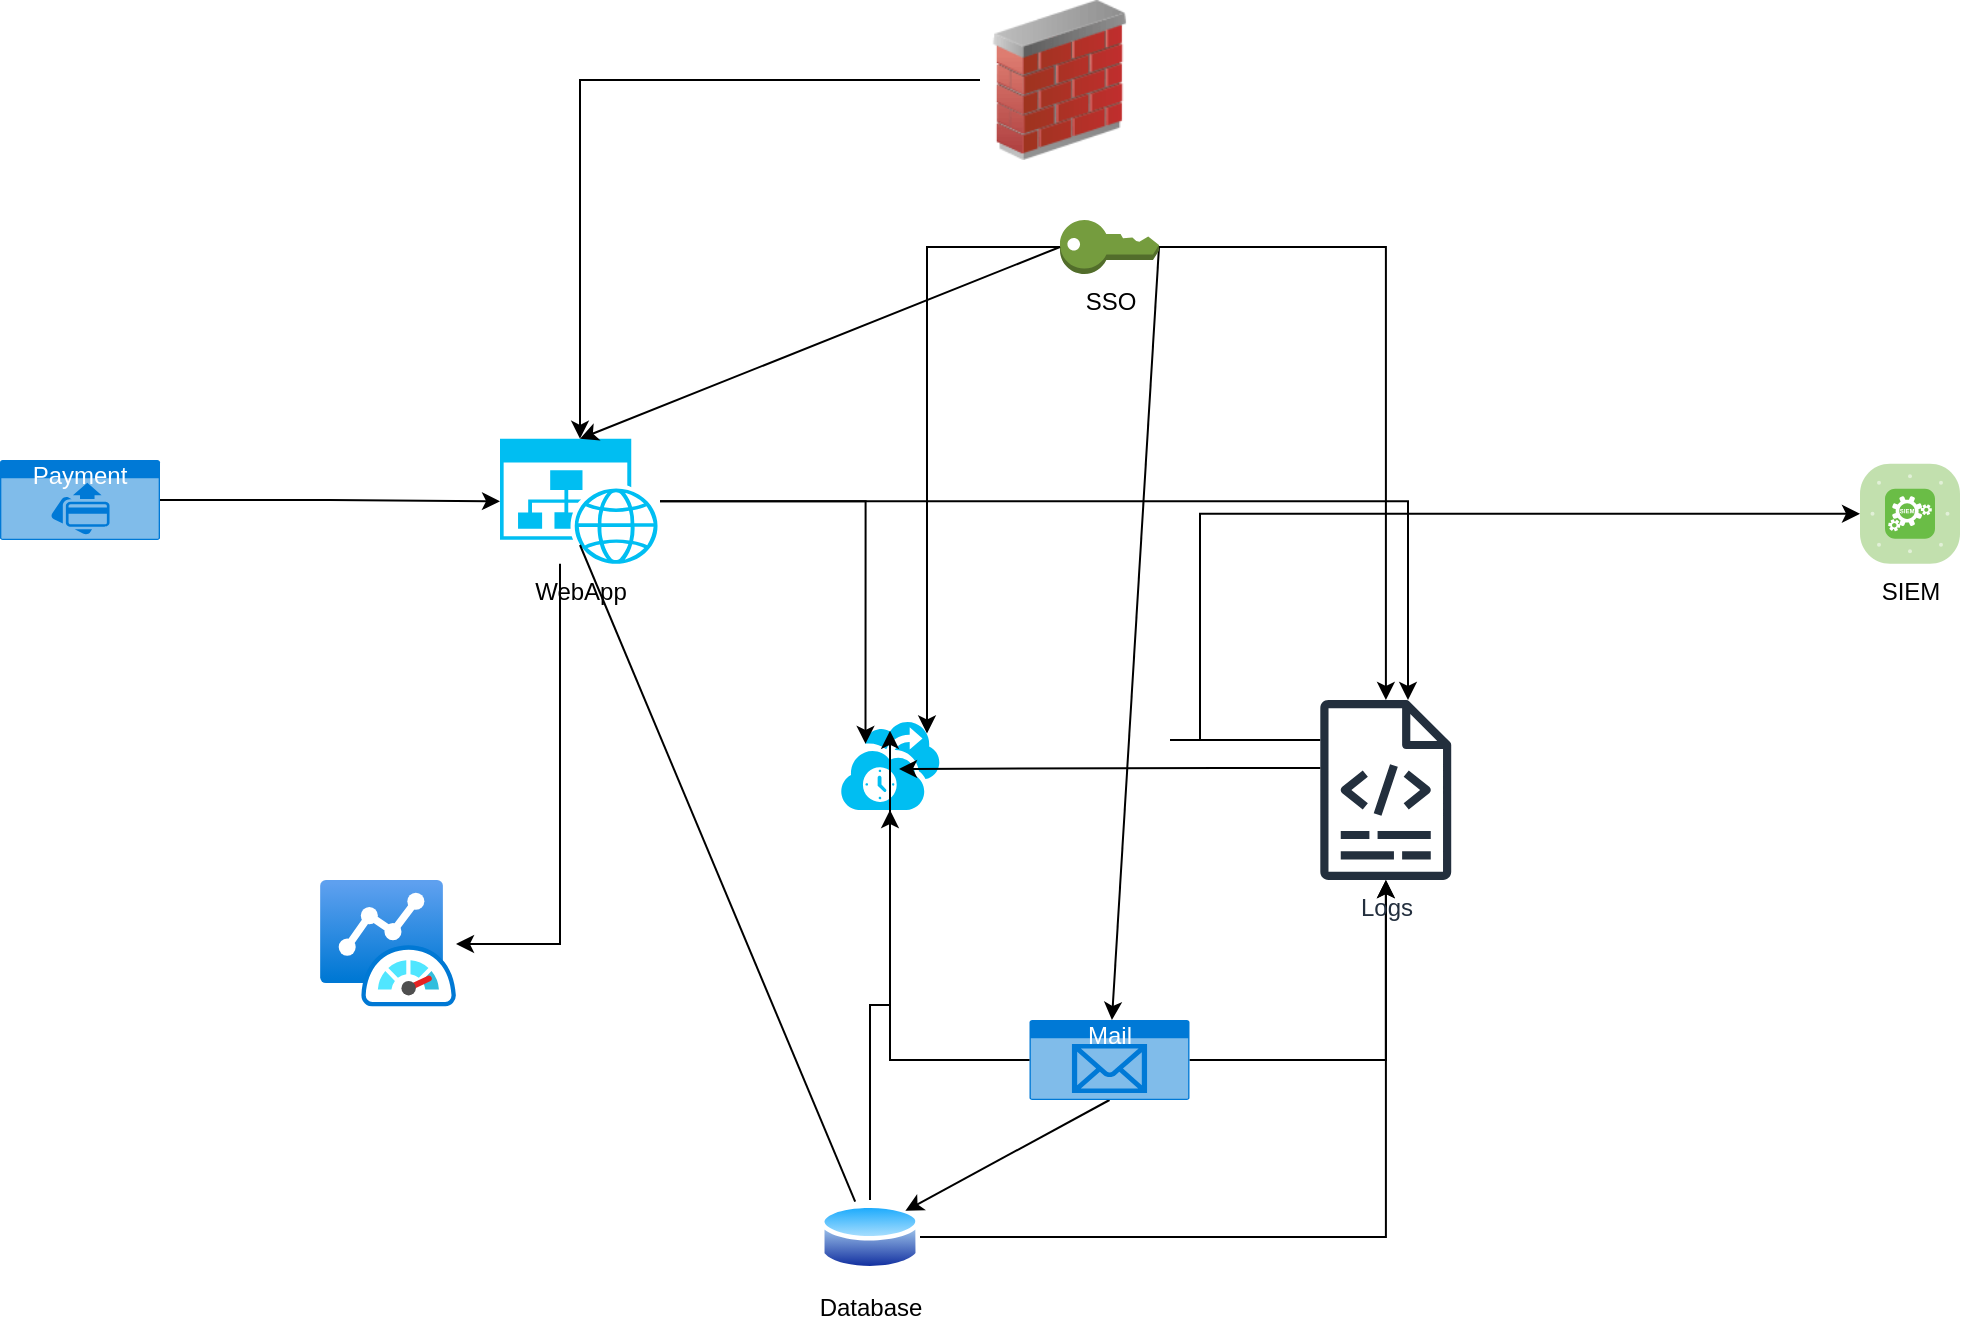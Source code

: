 <mxfile version="26.1.1">
  <diagram id="l8hXMBHkgcEJcSW0mbfh" name="Page-1">
    <mxGraphModel dx="2603" dy="1613" grid="1" gridSize="10" guides="1" tooltips="1" connect="1" arrows="1" fold="1" page="1" pageScale="1" pageWidth="1169" pageHeight="827" math="0" shadow="0">
      <root>
        <mxCell id="0" />
        <mxCell id="1" parent="0" />
        <mxCell id="q2HG8QPu7T1CwL4W8OTE-12" style="edgeStyle=orthogonalEdgeStyle;rounded=0;orthogonalLoop=1;jettySize=auto;html=1;" edge="1" parent="1" source="v_zZV-oKxVdYTd-pvLKk-2" target="q2HG8QPu7T1CwL4W8OTE-8">
          <mxGeometry relative="1" as="geometry">
            <Array as="points">
              <mxPoint x="334" y="181" />
            </Array>
          </mxGeometry>
        </mxCell>
        <mxCell id="q2HG8QPu7T1CwL4W8OTE-24" style="edgeStyle=orthogonalEdgeStyle;rounded=0;orthogonalLoop=1;jettySize=auto;html=1;" edge="1" parent="1" source="v_zZV-oKxVdYTd-pvLKk-2" target="q2HG8QPu7T1CwL4W8OTE-6">
          <mxGeometry relative="1" as="geometry">
            <Array as="points">
              <mxPoint x="-90" y="402" />
            </Array>
          </mxGeometry>
        </mxCell>
        <mxCell id="v_zZV-oKxVdYTd-pvLKk-2" value="WebApp" style="verticalLabelPosition=bottom;html=1;verticalAlign=top;align=center;strokeColor=none;fillColor=#00BEF2;shape=mxgraph.azure.website_generic;pointerEvents=1;" parent="1" vertex="1">
          <mxGeometry x="-120" y="149.38" width="80" height="62.5" as="geometry" />
        </mxCell>
        <mxCell id="v_zZV-oKxVdYTd-pvLKk-4" style="rounded=0;orthogonalLoop=1;jettySize=auto;html=1;exitX=0.5;exitY=0.85;exitDx=0;exitDy=0;exitPerimeter=0;endArrow=none;startFill=0;" parent="1" source="v_zZV-oKxVdYTd-pvLKk-2" target="v_zZV-oKxVdYTd-pvLKk-5" edge="1">
          <mxGeometry relative="1" as="geometry">
            <mxPoint x="260" y="279" as="targetPoint" />
          </mxGeometry>
        </mxCell>
        <mxCell id="q2HG8QPu7T1CwL4W8OTE-11" style="edgeStyle=orthogonalEdgeStyle;rounded=0;orthogonalLoop=1;jettySize=auto;html=1;" edge="1" parent="1" source="v_zZV-oKxVdYTd-pvLKk-5" target="q2HG8QPu7T1CwL4W8OTE-8">
          <mxGeometry relative="1" as="geometry" />
        </mxCell>
        <mxCell id="v_zZV-oKxVdYTd-pvLKk-5" value="Database" style="image;aspect=fixed;perimeter=ellipsePerimeter;html=1;align=center;shadow=0;dashed=0;spacingTop=3;image=img/lib/active_directory/database.svg;" parent="1" vertex="1">
          <mxGeometry x="40" y="530" width="50" height="37" as="geometry" />
        </mxCell>
        <mxCell id="v_zZV-oKxVdYTd-pvLKk-7" style="edgeStyle=none;rounded=0;orthogonalLoop=1;jettySize=auto;html=1;exitX=0.5;exitY=1;exitDx=0;exitDy=0;exitPerimeter=0;entryX=1;entryY=0;entryDx=0;entryDy=0;" parent="1" source="v_zZV-oKxVdYTd-pvLKk-6" target="v_zZV-oKxVdYTd-pvLKk-5" edge="1">
          <mxGeometry relative="1" as="geometry" />
        </mxCell>
        <mxCell id="q2HG8QPu7T1CwL4W8OTE-9" style="edgeStyle=orthogonalEdgeStyle;rounded=0;orthogonalLoop=1;jettySize=auto;html=1;" edge="1" parent="1" source="v_zZV-oKxVdYTd-pvLKk-6" target="q2HG8QPu7T1CwL4W8OTE-8">
          <mxGeometry relative="1" as="geometry" />
        </mxCell>
        <mxCell id="v_zZV-oKxVdYTd-pvLKk-6" value="Mail" style="html=1;whiteSpace=wrap;strokeColor=none;fillColor=#0079D6;labelPosition=center;verticalLabelPosition=middle;verticalAlign=top;align=center;fontSize=12;outlineConnect=0;spacingTop=-6;fontColor=#FFFFFF;sketch=0;shape=mxgraph.sitemap.mail;" parent="1" vertex="1">
          <mxGeometry x="144.75" y="440" width="80" height="40" as="geometry" />
        </mxCell>
        <mxCell id="v_zZV-oKxVdYTd-pvLKk-9" style="edgeStyle=none;rounded=0;orthogonalLoop=1;jettySize=auto;html=1;exitX=1;exitY=0.5;exitDx=0;exitDy=0;exitPerimeter=0;" parent="1" source="v_zZV-oKxVdYTd-pvLKk-8" target="v_zZV-oKxVdYTd-pvLKk-6" edge="1">
          <mxGeometry relative="1" as="geometry" />
        </mxCell>
        <mxCell id="q2HG8QPu7T1CwL4W8OTE-10" style="edgeStyle=orthogonalEdgeStyle;rounded=0;orthogonalLoop=1;jettySize=auto;html=1;" edge="1" parent="1" source="v_zZV-oKxVdYTd-pvLKk-8" target="q2HG8QPu7T1CwL4W8OTE-8">
          <mxGeometry relative="1" as="geometry" />
        </mxCell>
        <mxCell id="v_zZV-oKxVdYTd-pvLKk-8" value="SSO" style="outlineConnect=0;dashed=0;verticalLabelPosition=bottom;verticalAlign=top;align=center;html=1;shape=mxgraph.aws3.add_on;fillColor=#759C3E;gradientColor=none;" parent="1" vertex="1">
          <mxGeometry x="160" y="40" width="49.5" height="27" as="geometry" />
        </mxCell>
        <mxCell id="v_zZV-oKxVdYTd-pvLKk-10" style="edgeStyle=none;rounded=0;orthogonalLoop=1;jettySize=auto;html=1;exitX=0;exitY=0.5;exitDx=0;exitDy=0;exitPerimeter=0;entryX=0.5;entryY=0;entryDx=0;entryDy=0;entryPerimeter=0;" parent="1" source="v_zZV-oKxVdYTd-pvLKk-8" target="v_zZV-oKxVdYTd-pvLKk-2" edge="1">
          <mxGeometry relative="1" as="geometry" />
        </mxCell>
        <mxCell id="q2HG8QPu7T1CwL4W8OTE-3" value="Payment" style="html=1;whiteSpace=wrap;strokeColor=none;fillColor=#0079D6;labelPosition=center;verticalLabelPosition=middle;verticalAlign=top;align=center;fontSize=12;outlineConnect=0;spacingTop=-6;fontColor=#FFFFFF;sketch=0;shape=mxgraph.sitemap.payment;" vertex="1" parent="1">
          <mxGeometry x="-370" y="160" width="80" height="40" as="geometry" />
        </mxCell>
        <mxCell id="q2HG8QPu7T1CwL4W8OTE-5" style="edgeStyle=orthogonalEdgeStyle;rounded=0;orthogonalLoop=1;jettySize=auto;html=1;exitX=1;exitY=0.5;exitDx=0;exitDy=0;exitPerimeter=0;entryX=0;entryY=0.5;entryDx=0;entryDy=0;entryPerimeter=0;" edge="1" parent="1" source="q2HG8QPu7T1CwL4W8OTE-3" target="v_zZV-oKxVdYTd-pvLKk-2">
          <mxGeometry relative="1" as="geometry" />
        </mxCell>
        <mxCell id="q2HG8QPu7T1CwL4W8OTE-6" value="" style="image;aspect=fixed;html=1;points=[];align=center;fontSize=12;image=img/lib/azure2/other/Azure_Monitor_Dashboard.svg;" vertex="1" parent="1">
          <mxGeometry x="-210" y="370.0" width="68" height="63.2" as="geometry" />
        </mxCell>
        <mxCell id="q2HG8QPu7T1CwL4W8OTE-14" style="edgeStyle=orthogonalEdgeStyle;rounded=0;orthogonalLoop=1;jettySize=auto;html=1;entryX=0;entryY=0.5;entryDx=0;entryDy=0;entryPerimeter=0;" edge="1" parent="1" source="q2HG8QPu7T1CwL4W8OTE-8" target="q2HG8QPu7T1CwL4W8OTE-21">
          <mxGeometry relative="1" as="geometry">
            <mxPoint x="302" y="300" as="targetPoint" />
            <Array as="points">
              <mxPoint x="215" y="300" />
              <mxPoint x="230" y="300" />
              <mxPoint x="230" y="375" />
            </Array>
          </mxGeometry>
        </mxCell>
        <mxCell id="q2HG8QPu7T1CwL4W8OTE-8" value="Logs" style="sketch=0;outlineConnect=0;fontColor=#232F3E;gradientColor=none;fillColor=#232F3D;strokeColor=none;dashed=0;verticalLabelPosition=bottom;verticalAlign=top;align=center;html=1;fontSize=12;fontStyle=0;aspect=fixed;pointerEvents=1;shape=mxgraph.aws4.logs;" vertex="1" parent="1">
          <mxGeometry x="290" y="280" width="65.76" height="90" as="geometry" />
        </mxCell>
        <mxCell id="q2HG8QPu7T1CwL4W8OTE-15" value="" style="verticalLabelPosition=bottom;html=1;verticalAlign=top;align=center;strokeColor=none;fillColor=#00BEF2;shape=mxgraph.azure.backup_service;" vertex="1" parent="1">
          <mxGeometry x="50" y="290" width="50" height="45" as="geometry" />
        </mxCell>
        <mxCell id="q2HG8QPu7T1CwL4W8OTE-16" style="edgeStyle=orthogonalEdgeStyle;rounded=0;orthogonalLoop=1;jettySize=auto;html=1;entryX=0.59;entryY=0.544;entryDx=0;entryDy=0;entryPerimeter=0;" edge="1" parent="1" source="q2HG8QPu7T1CwL4W8OTE-8" target="q2HG8QPu7T1CwL4W8OTE-15">
          <mxGeometry relative="1" as="geometry">
            <Array as="points">
              <mxPoint x="240" y="314" />
              <mxPoint x="240" y="314" />
            </Array>
          </mxGeometry>
        </mxCell>
        <mxCell id="q2HG8QPu7T1CwL4W8OTE-17" style="edgeStyle=orthogonalEdgeStyle;rounded=0;orthogonalLoop=1;jettySize=auto;html=1;entryX=0.5;entryY=1;entryDx=0;entryDy=0;entryPerimeter=0;" edge="1" parent="1" source="v_zZV-oKxVdYTd-pvLKk-5" target="q2HG8QPu7T1CwL4W8OTE-15">
          <mxGeometry relative="1" as="geometry" />
        </mxCell>
        <mxCell id="q2HG8QPu7T1CwL4W8OTE-18" style="edgeStyle=orthogonalEdgeStyle;rounded=0;orthogonalLoop=1;jettySize=auto;html=1;entryX=0.5;entryY=0.12;entryDx=0;entryDy=0;entryPerimeter=0;" edge="1" parent="1" source="v_zZV-oKxVdYTd-pvLKk-6" target="q2HG8QPu7T1CwL4W8OTE-15">
          <mxGeometry relative="1" as="geometry" />
        </mxCell>
        <mxCell id="q2HG8QPu7T1CwL4W8OTE-19" style="edgeStyle=orthogonalEdgeStyle;rounded=0;orthogonalLoop=1;jettySize=auto;html=1;entryX=0.255;entryY=0.265;entryDx=0;entryDy=0;entryPerimeter=0;" edge="1" parent="1" source="v_zZV-oKxVdYTd-pvLKk-2" target="q2HG8QPu7T1CwL4W8OTE-15">
          <mxGeometry relative="1" as="geometry" />
        </mxCell>
        <mxCell id="q2HG8QPu7T1CwL4W8OTE-20" style="edgeStyle=orthogonalEdgeStyle;rounded=0;orthogonalLoop=1;jettySize=auto;html=1;entryX=0.87;entryY=0.15;entryDx=0;entryDy=0;entryPerimeter=0;" edge="1" parent="1" source="v_zZV-oKxVdYTd-pvLKk-8" target="q2HG8QPu7T1CwL4W8OTE-15">
          <mxGeometry relative="1" as="geometry" />
        </mxCell>
        <mxCell id="q2HG8QPu7T1CwL4W8OTE-21" value="SIEM" style="verticalLabelPosition=bottom;sketch=0;html=1;fillColor=#6ABD46;strokeColor=#ffffff;verticalAlign=top;align=center;points=[[0.085,0.085,0],[0.915,0.085,0],[0.915,0.915,0],[0.085,0.915,0],[0.25,0,0],[0.5,0,0],[0.75,0,0],[1,0.25,0],[1,0.5,0],[1,0.75,0],[0.75,1,0],[0.5,1,0],[0.25,1,0],[0,0.75,0],[0,0.5,0],[0,0.25,0]];pointerEvents=1;shape=mxgraph.cisco_safe.compositeIcon;bgIcon=mxgraph.cisco_safe.architecture.generic_appliance;resIcon=mxgraph.cisco_safe.architecture.siem;" vertex="1" parent="1">
          <mxGeometry x="560" y="161.88" width="50" height="50" as="geometry" />
        </mxCell>
        <mxCell id="q2HG8QPu7T1CwL4W8OTE-22" value="" style="image;html=1;image=img/lib/clip_art/networking/Firewall_02_128x128.png" vertex="1" parent="1">
          <mxGeometry x="120" y="-70" width="80" height="80" as="geometry" />
        </mxCell>
        <mxCell id="q2HG8QPu7T1CwL4W8OTE-23" style="edgeStyle=orthogonalEdgeStyle;rounded=0;orthogonalLoop=1;jettySize=auto;html=1;entryX=0.5;entryY=0;entryDx=0;entryDy=0;entryPerimeter=0;" edge="1" parent="1" source="q2HG8QPu7T1CwL4W8OTE-22" target="v_zZV-oKxVdYTd-pvLKk-2">
          <mxGeometry relative="1" as="geometry" />
        </mxCell>
      </root>
    </mxGraphModel>
  </diagram>
</mxfile>
